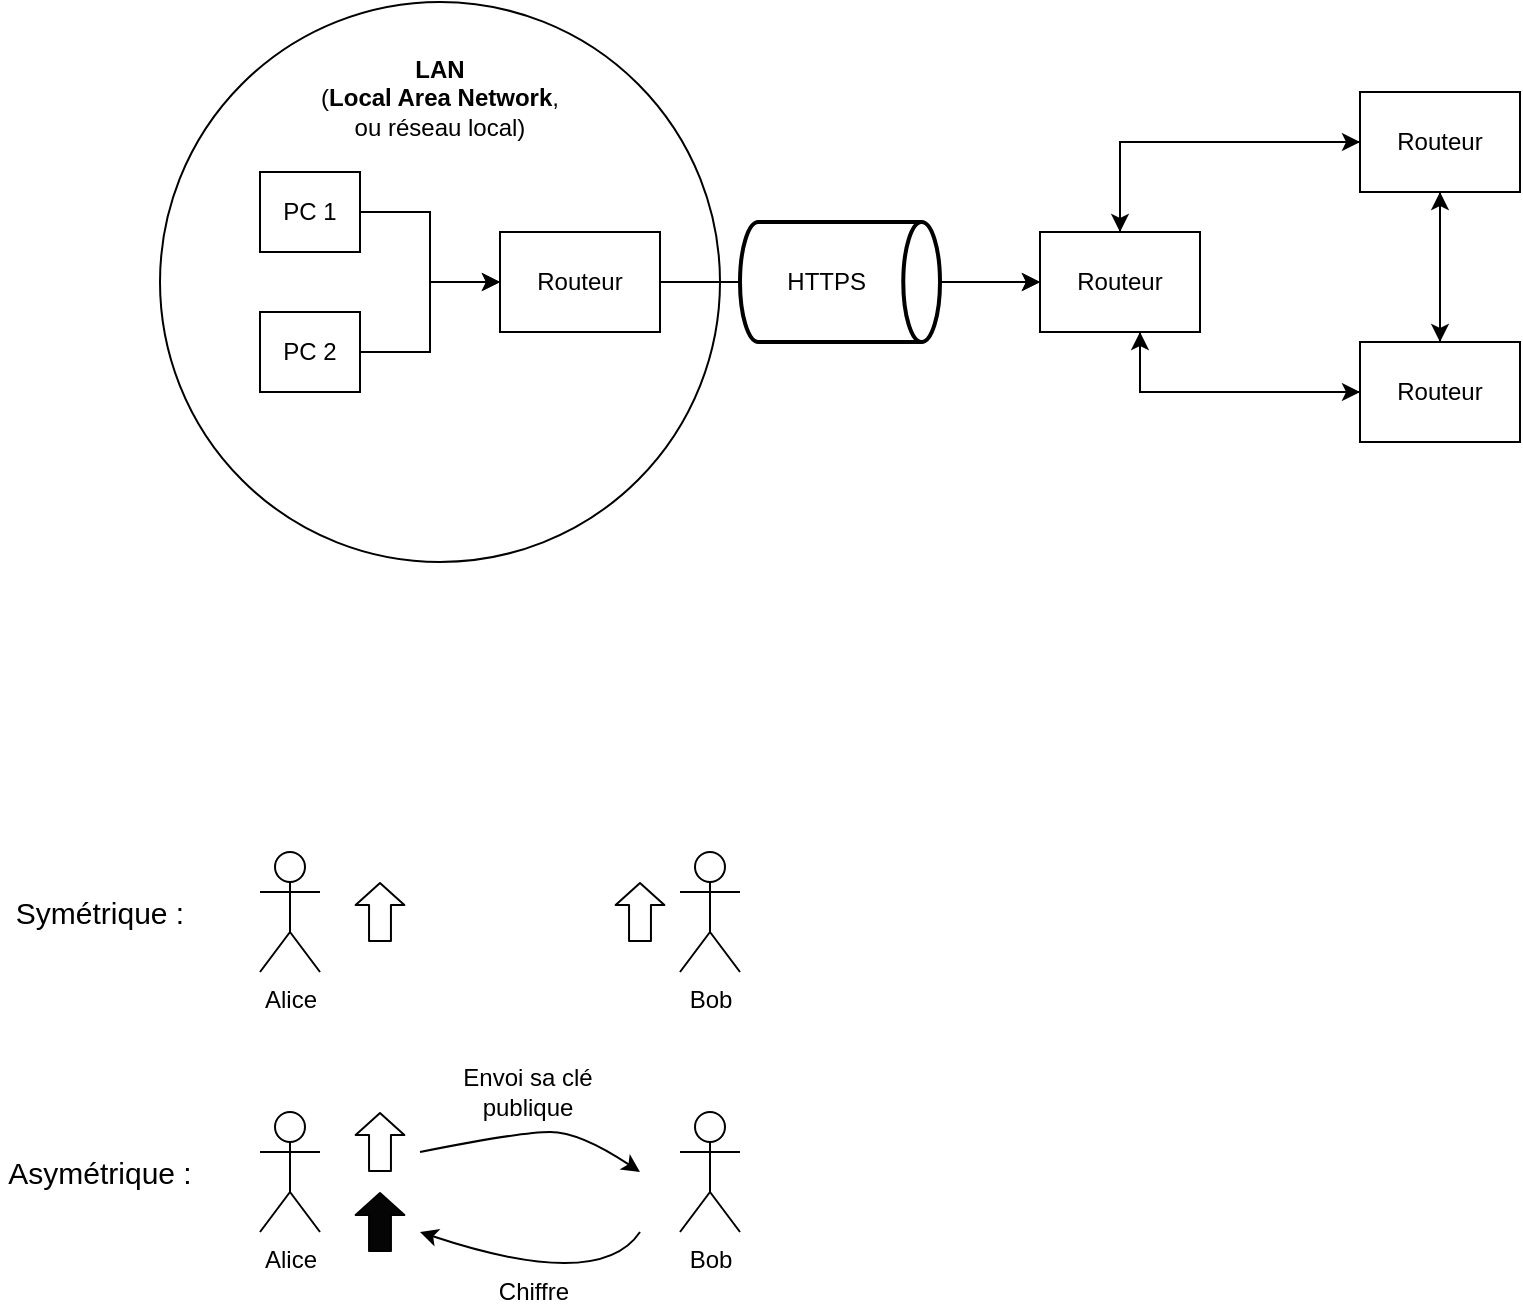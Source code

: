 <mxfile version="14.8.0" type="github">
  <diagram id="s_3pCIxAKFfTdRZwG-cy" name="Page-1">
    <mxGraphModel dx="599" dy="303" grid="1" gridSize="10" guides="1" tooltips="1" connect="1" arrows="1" fold="1" page="1" pageScale="1" pageWidth="827" pageHeight="1169" math="0" shadow="0">
      <root>
        <mxCell id="0" />
        <mxCell id="1" parent="0" />
        <mxCell id="ULExNU8f8YkQf40PmKOp-6" value="" style="ellipse;whiteSpace=wrap;html=1;aspect=fixed;" vertex="1" parent="1">
          <mxGeometry x="230" y="45" width="280" height="280" as="geometry" />
        </mxCell>
        <mxCell id="ULExNU8f8YkQf40PmKOp-4" style="edgeStyle=orthogonalEdgeStyle;rounded=0;orthogonalLoop=1;jettySize=auto;html=1;entryX=0;entryY=0.5;entryDx=0;entryDy=0;" edge="1" parent="1" source="ULExNU8f8YkQf40PmKOp-1" target="ULExNU8f8YkQf40PmKOp-3">
          <mxGeometry relative="1" as="geometry" />
        </mxCell>
        <mxCell id="ULExNU8f8YkQf40PmKOp-1" value="PC 1" style="rounded=0;whiteSpace=wrap;html=1;" vertex="1" parent="1">
          <mxGeometry x="280" y="130" width="50" height="40" as="geometry" />
        </mxCell>
        <mxCell id="ULExNU8f8YkQf40PmKOp-5" style="edgeStyle=orthogonalEdgeStyle;rounded=0;orthogonalLoop=1;jettySize=auto;html=1;entryX=0;entryY=0.5;entryDx=0;entryDy=0;" edge="1" parent="1" source="ULExNU8f8YkQf40PmKOp-2" target="ULExNU8f8YkQf40PmKOp-3">
          <mxGeometry relative="1" as="geometry" />
        </mxCell>
        <mxCell id="ULExNU8f8YkQf40PmKOp-2" value="PC 2" style="rounded=0;whiteSpace=wrap;html=1;" vertex="1" parent="1">
          <mxGeometry x="280" y="200" width="50" height="40" as="geometry" />
        </mxCell>
        <mxCell id="ULExNU8f8YkQf40PmKOp-14" style="edgeStyle=orthogonalEdgeStyle;rounded=0;orthogonalLoop=1;jettySize=auto;html=1;entryX=0;entryY=0.5;entryDx=0;entryDy=0;" edge="1" parent="1" source="ULExNU8f8YkQf40PmKOp-3" target="ULExNU8f8YkQf40PmKOp-11">
          <mxGeometry relative="1" as="geometry" />
        </mxCell>
        <mxCell id="ULExNU8f8YkQf40PmKOp-3" value="Routeur" style="rounded=0;whiteSpace=wrap;html=1;" vertex="1" parent="1">
          <mxGeometry x="400" y="160" width="80" height="50" as="geometry" />
        </mxCell>
        <mxCell id="ULExNU8f8YkQf40PmKOp-9" value="&lt;div&gt;&lt;span class=&quot;ILfuVd&quot;&gt;&lt;span class=&quot;hgKElc&quot;&gt;&lt;b&gt;LAN&lt;/b&gt; &lt;br&gt;&lt;/span&gt;&lt;/span&gt;&lt;/div&gt;&lt;div&gt;&lt;span class=&quot;ILfuVd&quot;&gt;&lt;span class=&quot;hgKElc&quot;&gt;(&lt;b&gt;Local Area Network&lt;/b&gt;, ou réseau local)&lt;/span&gt;&lt;/span&gt;&lt;/div&gt;" style="text;html=1;strokeColor=none;fillColor=none;align=center;verticalAlign=middle;whiteSpace=wrap;rounded=0;" vertex="1" parent="1">
          <mxGeometry x="303.13" y="55" width="133.75" height="75" as="geometry" />
        </mxCell>
        <mxCell id="ULExNU8f8YkQf40PmKOp-19" style="edgeStyle=orthogonalEdgeStyle;rounded=0;orthogonalLoop=1;jettySize=auto;html=1;entryX=0;entryY=0.5;entryDx=0;entryDy=0;" edge="1" parent="1" source="ULExNU8f8YkQf40PmKOp-11" target="ULExNU8f8YkQf40PmKOp-13">
          <mxGeometry relative="1" as="geometry">
            <mxPoint x="840" y="220" as="targetPoint" />
            <Array as="points">
              <mxPoint x="720" y="240" />
            </Array>
          </mxGeometry>
        </mxCell>
        <mxCell id="ULExNU8f8YkQf40PmKOp-21" style="edgeStyle=orthogonalEdgeStyle;rounded=0;orthogonalLoop=1;jettySize=auto;html=1;entryX=0;entryY=0.5;entryDx=0;entryDy=0;" edge="1" parent="1" source="ULExNU8f8YkQf40PmKOp-11" target="ULExNU8f8YkQf40PmKOp-12">
          <mxGeometry relative="1" as="geometry">
            <Array as="points">
              <mxPoint x="710" y="115" />
            </Array>
          </mxGeometry>
        </mxCell>
        <mxCell id="ULExNU8f8YkQf40PmKOp-11" value="Routeur" style="rounded=0;whiteSpace=wrap;html=1;" vertex="1" parent="1">
          <mxGeometry x="670" y="160" width="80" height="50" as="geometry" />
        </mxCell>
        <mxCell id="ULExNU8f8YkQf40PmKOp-22" style="edgeStyle=orthogonalEdgeStyle;rounded=0;orthogonalLoop=1;jettySize=auto;html=1;entryX=0.5;entryY=0;entryDx=0;entryDy=0;" edge="1" parent="1" source="ULExNU8f8YkQf40PmKOp-12" target="ULExNU8f8YkQf40PmKOp-11">
          <mxGeometry relative="1" as="geometry" />
        </mxCell>
        <mxCell id="ULExNU8f8YkQf40PmKOp-23" style="edgeStyle=orthogonalEdgeStyle;rounded=0;orthogonalLoop=1;jettySize=auto;html=1;entryX=0.5;entryY=0;entryDx=0;entryDy=0;" edge="1" parent="1" source="ULExNU8f8YkQf40PmKOp-12" target="ULExNU8f8YkQf40PmKOp-13">
          <mxGeometry relative="1" as="geometry" />
        </mxCell>
        <mxCell id="ULExNU8f8YkQf40PmKOp-12" value="Routeur" style="rounded=0;whiteSpace=wrap;html=1;" vertex="1" parent="1">
          <mxGeometry x="830" y="90" width="80" height="50" as="geometry" />
        </mxCell>
        <mxCell id="ULExNU8f8YkQf40PmKOp-20" style="edgeStyle=orthogonalEdgeStyle;rounded=0;orthogonalLoop=1;jettySize=auto;html=1;" edge="1" parent="1" source="ULExNU8f8YkQf40PmKOp-13">
          <mxGeometry relative="1" as="geometry">
            <mxPoint x="720" y="210" as="targetPoint" />
            <Array as="points">
              <mxPoint x="720" y="240" />
            </Array>
          </mxGeometry>
        </mxCell>
        <mxCell id="ULExNU8f8YkQf40PmKOp-24" style="edgeStyle=orthogonalEdgeStyle;rounded=0;orthogonalLoop=1;jettySize=auto;html=1;entryX=0.5;entryY=1;entryDx=0;entryDy=0;" edge="1" parent="1" source="ULExNU8f8YkQf40PmKOp-13" target="ULExNU8f8YkQf40PmKOp-12">
          <mxGeometry relative="1" as="geometry" />
        </mxCell>
        <mxCell id="ULExNU8f8YkQf40PmKOp-13" value="Routeur" style="rounded=0;whiteSpace=wrap;html=1;" vertex="1" parent="1">
          <mxGeometry x="830" y="215" width="80" height="50" as="geometry" />
        </mxCell>
        <mxCell id="ULExNU8f8YkQf40PmKOp-18" style="edgeStyle=orthogonalEdgeStyle;rounded=0;orthogonalLoop=1;jettySize=auto;html=1;entryX=0;entryY=0.5;entryDx=0;entryDy=0;" edge="1" parent="1" source="ULExNU8f8YkQf40PmKOp-17" target="ULExNU8f8YkQf40PmKOp-11">
          <mxGeometry relative="1" as="geometry" />
        </mxCell>
        <mxCell id="ULExNU8f8YkQf40PmKOp-17" value="&lt;div align=&quot;center&quot;&gt;HTTPS&amp;nbsp;&amp;nbsp;&amp;nbsp;&amp;nbsp; &lt;br&gt;&lt;/div&gt;" style="strokeWidth=2;html=1;shape=mxgraph.flowchart.direct_data;whiteSpace=wrap;align=center;" vertex="1" parent="1">
          <mxGeometry x="520" y="155" width="100" height="60" as="geometry" />
        </mxCell>
        <mxCell id="ULExNU8f8YkQf40PmKOp-27" value="Alice" style="shape=umlActor;verticalLabelPosition=bottom;verticalAlign=top;html=1;outlineConnect=0;" vertex="1" parent="1">
          <mxGeometry x="280" y="470" width="30" height="60" as="geometry" />
        </mxCell>
        <mxCell id="ULExNU8f8YkQf40PmKOp-28" value="Bob" style="shape=umlActor;verticalLabelPosition=bottom;verticalAlign=top;html=1;outlineConnect=0;" vertex="1" parent="1">
          <mxGeometry x="490" y="470" width="30" height="60" as="geometry" />
        </mxCell>
        <mxCell id="ULExNU8f8YkQf40PmKOp-33" value="&lt;font style=&quot;font-size: 15px&quot;&gt;Symétrique :&lt;/font&gt;" style="text;html=1;strokeColor=none;fillColor=none;align=center;verticalAlign=middle;whiteSpace=wrap;rounded=0;" vertex="1" parent="1">
          <mxGeometry x="150" y="490" width="100" height="20" as="geometry" />
        </mxCell>
        <mxCell id="ULExNU8f8YkQf40PmKOp-37" value="" style="shape=flexArrow;endArrow=classic;html=1;width=10.952;endSize=3.333;endWidth=12.404;" edge="1" parent="1">
          <mxGeometry width="50" height="50" relative="1" as="geometry">
            <mxPoint x="340" y="515" as="sourcePoint" />
            <mxPoint x="340" y="485" as="targetPoint" />
          </mxGeometry>
        </mxCell>
        <mxCell id="ULExNU8f8YkQf40PmKOp-38" value="" style="shape=flexArrow;endArrow=classic;html=1;width=10.952;endSize=3.333;endWidth=12.404;" edge="1" parent="1">
          <mxGeometry width="50" height="50" relative="1" as="geometry">
            <mxPoint x="470" y="515" as="sourcePoint" />
            <mxPoint x="470" y="485" as="targetPoint" />
          </mxGeometry>
        </mxCell>
        <mxCell id="ULExNU8f8YkQf40PmKOp-50" value="Alice" style="shape=umlActor;verticalLabelPosition=bottom;verticalAlign=top;html=1;outlineConnect=0;" vertex="1" parent="1">
          <mxGeometry x="280" y="600" width="30" height="60" as="geometry" />
        </mxCell>
        <mxCell id="ULExNU8f8YkQf40PmKOp-51" value="Bob" style="shape=umlActor;verticalLabelPosition=bottom;verticalAlign=top;html=1;outlineConnect=0;" vertex="1" parent="1">
          <mxGeometry x="490" y="600" width="30" height="60" as="geometry" />
        </mxCell>
        <mxCell id="ULExNU8f8YkQf40PmKOp-52" value="&lt;font style=&quot;font-size: 15px&quot;&gt;Asymétrique :&lt;/font&gt;" style="text;html=1;strokeColor=none;fillColor=none;align=center;verticalAlign=middle;whiteSpace=wrap;rounded=0;" vertex="1" parent="1">
          <mxGeometry x="150" y="620" width="100" height="20" as="geometry" />
        </mxCell>
        <mxCell id="ULExNU8f8YkQf40PmKOp-53" value="" style="shape=flexArrow;endArrow=classic;html=1;width=10.952;endSize=3.333;endWidth=12.404;" edge="1" parent="1">
          <mxGeometry width="50" height="50" relative="1" as="geometry">
            <mxPoint x="340" y="630" as="sourcePoint" />
            <mxPoint x="340" y="600" as="targetPoint" />
          </mxGeometry>
        </mxCell>
        <mxCell id="ULExNU8f8YkQf40PmKOp-54" value="" style="shape=flexArrow;endArrow=classic;html=1;width=10.952;endSize=3.333;endWidth=12.404;fillColor=#050505;" edge="1" parent="1">
          <mxGeometry width="50" height="50" relative="1" as="geometry">
            <mxPoint x="340" y="670" as="sourcePoint" />
            <mxPoint x="340" y="640" as="targetPoint" />
          </mxGeometry>
        </mxCell>
        <mxCell id="ULExNU8f8YkQf40PmKOp-55" value="" style="curved=1;endArrow=classic;html=1;fillColor=#050505;" edge="1" parent="1">
          <mxGeometry width="50" height="50" relative="1" as="geometry">
            <mxPoint x="360" y="620" as="sourcePoint" />
            <mxPoint x="470" y="630" as="targetPoint" />
            <Array as="points">
              <mxPoint x="410" y="610" />
              <mxPoint x="440" y="610" />
            </Array>
          </mxGeometry>
        </mxCell>
        <mxCell id="ULExNU8f8YkQf40PmKOp-56" value="Envoi sa clé publique" style="text;html=1;strokeColor=none;fillColor=none;align=center;verticalAlign=middle;whiteSpace=wrap;rounded=0;" vertex="1" parent="1">
          <mxGeometry x="359" y="580" width="110" height="20" as="geometry" />
        </mxCell>
        <mxCell id="ULExNU8f8YkQf40PmKOp-57" value="Chiffre" style="text;html=1;strokeColor=none;fillColor=none;align=center;verticalAlign=middle;whiteSpace=wrap;rounded=0;" vertex="1" parent="1">
          <mxGeometry x="396.88" y="680" width="40" height="20" as="geometry" />
        </mxCell>
        <mxCell id="ULExNU8f8YkQf40PmKOp-58" value="" style="curved=1;endArrow=classic;html=1;fillColor=#050505;" edge="1" parent="1">
          <mxGeometry width="50" height="50" relative="1" as="geometry">
            <mxPoint x="470" y="660" as="sourcePoint" />
            <mxPoint x="360" y="660" as="targetPoint" />
            <Array as="points">
              <mxPoint x="450" y="690" />
            </Array>
          </mxGeometry>
        </mxCell>
      </root>
    </mxGraphModel>
  </diagram>
</mxfile>
